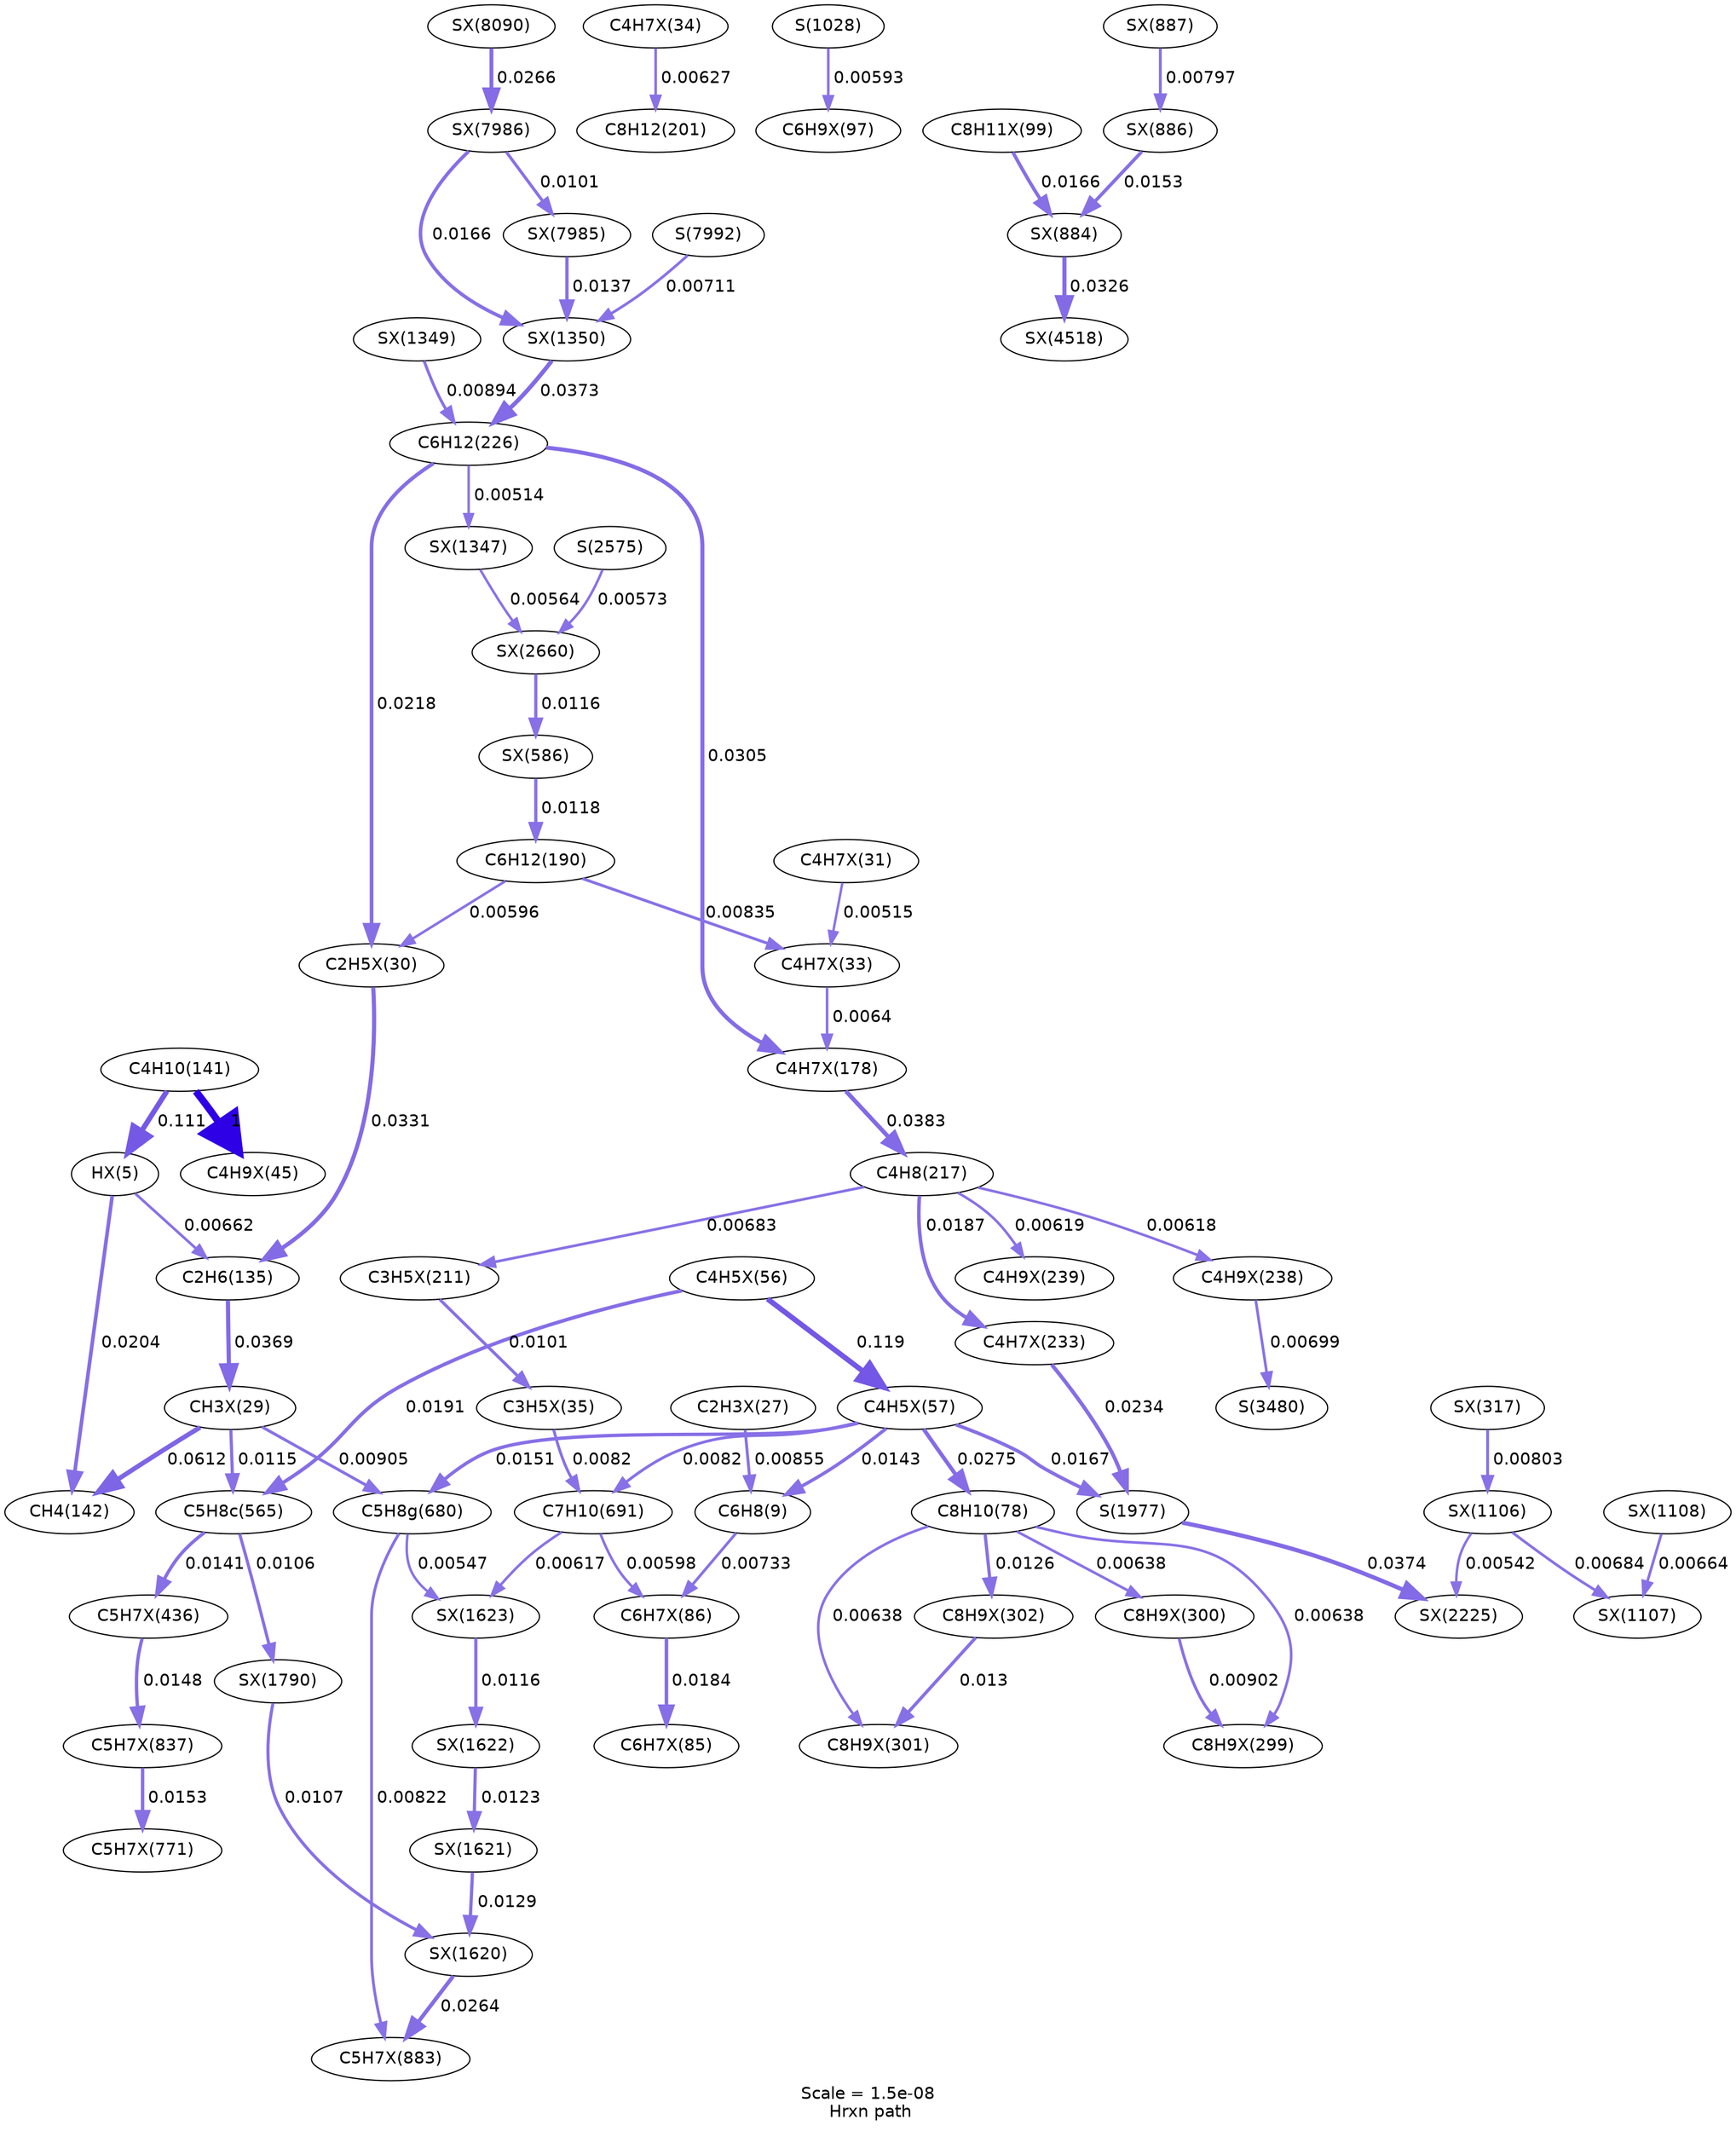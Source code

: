 digraph reaction_paths {
center=1;
s43 -> s12[fontname="Helvetica", style="setlinewidth(2.21)", arrowsize=1.11, color="0.7, 0.507, 0.9"
, label=" 0.00662"];
s43 -> s16[fontname="Helvetica", style="setlinewidth(3.06)", arrowsize=1.53, color="0.7, 0.52, 0.9"
, label=" 0.0204"];
s15 -> s43[fontname="Helvetica", style="setlinewidth(4.34)", arrowsize=2.17, color="0.7, 0.611, 0.9"
, label=" 0.111"];
s44 -> s9[fontname="Helvetica", style="setlinewidth(2.41)", arrowsize=1.2, color="0.7, 0.509, 0.9"
, label=" 0.00855"];
s61 -> s9[fontname="Helvetica", style="setlinewidth(2.79)", arrowsize=1.4, color="0.7, 0.514, 0.9"
, label=" 0.0143"];
s60 -> s61[fontname="Helvetica", style="setlinewidth(4.39)", arrowsize=2.2, color="0.7, 0.619, 0.9"
, label=" 0.119"];
s61 -> s11[fontname="Helvetica", style="setlinewidth(3.29)", arrowsize=1.64, color="0.7, 0.528, 0.9"
, label=" 0.0275"];
s61 -> s32[fontname="Helvetica", style="setlinewidth(2.83)", arrowsize=1.42, color="0.7, 0.515, 0.9"
, label=" 0.0151"];
s61 -> s35[fontname="Helvetica", style="setlinewidth(2.91)", arrowsize=1.45, color="0.7, 0.517, 0.9"
, label=" 0.0167"];
s61 -> s33[fontname="Helvetica", style="setlinewidth(2.37)", arrowsize=1.19, color="0.7, 0.508, 0.9"
, label=" 0.0082"];
s9 -> s70[fontname="Helvetica", style="setlinewidth(2.29)", arrowsize=1.14, color="0.7, 0.507, 0.9"
, label=" 0.00733"];
s60 -> s31[fontname="Helvetica", style="setlinewidth(3.01)", arrowsize=1.51, color="0.7, 0.519, 0.9"
, label=" 0.0191"];
s47 -> s12[fontname="Helvetica", style="setlinewidth(3.43)", arrowsize=1.71, color="0.7, 0.533, 0.9"
, label=" 0.0331"];
s27 -> s47[fontname="Helvetica", style="setlinewidth(3.11)", arrowsize=1.56, color="0.7, 0.522, 0.9"
, label=" 0.0218"];
s21 -> s47[fontname="Helvetica", style="setlinewidth(2.13)", arrowsize=1.07, color="0.7, 0.506, 0.9"
, label=" 0.00596"];
s12 -> s46[fontname="Helvetica", style="setlinewidth(3.51)", arrowsize=1.75, color="0.7, 0.537, 0.9"
, label=" 0.0369"];
s48 -> s50[fontname="Helvetica", style="setlinewidth(2.02)", arrowsize=1.01, color="0.7, 0.505, 0.9"
, label=" 0.00515"];
s50 -> s78[fontname="Helvetica", style="setlinewidth(2.19)", arrowsize=1.09, color="0.7, 0.506, 0.9"
, label=" 0.0064"];
s21 -> s50[fontname="Helvetica", style="setlinewidth(2.39)", arrowsize=1.19, color="0.7, 0.508, 0.9"
, label=" 0.00835"];
s51 -> s22[fontname="Helvetica", style="setlinewidth(2.17)", arrowsize=1.09, color="0.7, 0.506, 0.9"
, label=" 0.00627"];
s78 -> s24[fontname="Helvetica", style="setlinewidth(3.54)", arrowsize=1.77, color="0.7, 0.538, 0.9"
, label=" 0.0383"];
s27 -> s78[fontname="Helvetica", style="setlinewidth(3.36)", arrowsize=1.68, color="0.7, 0.53, 0.9"
, label=" 0.0305"];
s24 -> s81[fontname="Helvetica", style="setlinewidth(2.24)", arrowsize=1.12, color="0.7, 0.507, 0.9"
, label=" 0.00683"];
s24 -> s83[fontname="Helvetica", style="setlinewidth(2.99)", arrowsize=1.5, color="0.7, 0.519, 0.9"
, label=" 0.0187"];
s24 -> s85[fontname="Helvetica", style="setlinewidth(2.16)", arrowsize=1.08, color="0.7, 0.506, 0.9"
, label=" 0.00619"];
s24 -> s84[fontname="Helvetica", style="setlinewidth(2.16)", arrowsize=1.08, color="0.7, 0.506, 0.9"
, label=" 0.00618"];
s70 -> s69[fontname="Helvetica", style="setlinewidth(2.98)", arrowsize=1.49, color="0.7, 0.518, 0.9"
, label=" 0.0184"];
s33 -> s70[fontname="Helvetica", style="setlinewidth(2.14)", arrowsize=1.07, color="0.7, 0.506, 0.9"
, label=" 0.00598"];
s11 -> s91[fontname="Helvetica", style="setlinewidth(2.7)", arrowsize=1.35, color="0.7, 0.513, 0.9"
, label=" 0.0126"];
s11 -> s90[fontname="Helvetica", style="setlinewidth(2.18)", arrowsize=1.09, color="0.7, 0.506, 0.9"
, label=" 0.00638"];
s11 -> s89[fontname="Helvetica", style="setlinewidth(2.18)", arrowsize=1.09, color="0.7, 0.506, 0.9"
, label=" 0.00638"];
s11 -> s88[fontname="Helvetica", style="setlinewidth(2.18)", arrowsize=1.09, color="0.7, 0.506, 0.9"
, label=" 0.00638"];
s46 -> s16[fontname="Helvetica", style="setlinewidth(3.89)", arrowsize=1.95, color="0.7, 0.561, 0.9"
, label=" 0.0612"];
s46 -> s32[fontname="Helvetica", style="setlinewidth(2.45)", arrowsize=1.22, color="0.7, 0.509, 0.9"
, label=" 0.00905"];
s46 -> s31[fontname="Helvetica", style="setlinewidth(2.63)", arrowsize=1.31, color="0.7, 0.511, 0.9"
, label=" 0.0115"];
s34 -> s71[fontname="Helvetica", style="setlinewidth(2.13)", arrowsize=1.06, color="0.7, 0.506, 0.9"
, label=" 0.00593"];
s126 -> s27[fontname="Helvetica", style="setlinewidth(2.44)", arrowsize=1.22, color="0.7, 0.509, 0.9"
, label=" 0.00894"];
s27 -> s125[fontname="Helvetica", style="setlinewidth(2.02)", arrowsize=1.01, color="0.7, 0.505, 0.9"
, label=" 0.00514"];
s127 -> s27[fontname="Helvetica", style="setlinewidth(3.52)", arrowsize=1.76, color="0.7, 0.537, 0.9"
, label=" 0.0373"];
s81 -> s52[fontname="Helvetica", style="setlinewidth(2.53)", arrowsize=1.26, color="0.7, 0.51, 0.9"
, label=" 0.0101"];
s52 -> s33[fontname="Helvetica", style="setlinewidth(2.37)", arrowsize=1.19, color="0.7, 0.508, 0.9"
, label=" 0.0082"];
s32 -> s108[fontname="Helvetica", style="setlinewidth(2.38)", arrowsize=1.19, color="0.7, 0.508, 0.9"
, label=" 0.00822"];
s32 -> s131[fontname="Helvetica", style="setlinewidth(2.07)", arrowsize=1.03, color="0.7, 0.505, 0.9"
, label=" 0.00547"];
s31 -> s95[fontname="Helvetica", style="setlinewidth(2.79)", arrowsize=1.39, color="0.7, 0.514, 0.9"
, label=" 0.0141"];
s31 -> s134[fontname="Helvetica", style="setlinewidth(2.57)", arrowsize=1.28, color="0.7, 0.511, 0.9"
, label=" 0.0106"];
s83 -> s35[fontname="Helvetica", style="setlinewidth(3.16)", arrowsize=1.58, color="0.7, 0.523, 0.9"
, label=" 0.0234"];
s35 -> s136[fontname="Helvetica", style="setlinewidth(3.52)", arrowsize=1.76, color="0.7, 0.537, 0.9"
, label=" 0.0374"];
s15 -> s56[fontname="Helvetica", style="setlinewidth(6)", arrowsize=3, color="0.7, 1.5, 0.9"
, label=" 1"];
s91 -> s90[fontname="Helvetica", style="setlinewidth(2.72)", arrowsize=1.36, color="0.7, 0.513, 0.9"
, label=" 0.013"];
s89 -> s88[fontname="Helvetica", style="setlinewidth(2.45)", arrowsize=1.22, color="0.7, 0.509, 0.9"
, label=" 0.00902"];
s84 -> s39[fontname="Helvetica", style="setlinewidth(2.25)", arrowsize=1.13, color="0.7, 0.507, 0.9"
, label=" 0.00699"];
s95 -> s107[fontname="Helvetica", style="setlinewidth(2.82)", arrowsize=1.41, color="0.7, 0.515, 0.9"
, label=" 0.0148"];
s107 -> s106[fontname="Helvetica", style="setlinewidth(2.84)", arrowsize=1.42, color="0.7, 0.515, 0.9"
, label=" 0.0153"];
s128 -> s108[fontname="Helvetica", style="setlinewidth(3.26)", arrowsize=1.63, color="0.7, 0.526, 0.9"
, label=" 0.0264"];
s134 -> s128[fontname="Helvetica", style="setlinewidth(2.58)", arrowsize=1.29, color="0.7, 0.511, 0.9"
, label=" 0.0107"];
s129 -> s128[fontname="Helvetica", style="setlinewidth(2.72)", arrowsize=1.36, color="0.7, 0.513, 0.9"
, label=" 0.0129"];
s73 -> s109[fontname="Helvetica", style="setlinewidth(2.91)", arrowsize=1.45, color="0.7, 0.517, 0.9"
, label=" 0.0166"];
s111 -> s109[fontname="Helvetica", style="setlinewidth(2.84)", arrowsize=1.42, color="0.7, 0.515, 0.9"
, label=" 0.0153"];
s109 -> s146[fontname="Helvetica", style="setlinewidth(3.42)", arrowsize=1.71, color="0.7, 0.533, 0.9"
, label=" 0.0326"];
s112 -> s111[fontname="Helvetica", style="setlinewidth(2.35)", arrowsize=1.18, color="0.7, 0.508, 0.9"
, label=" 0.00797"];
s130 -> s129[fontname="Helvetica", style="setlinewidth(2.68)", arrowsize=1.34, color="0.7, 0.512, 0.9"
, label=" 0.0123"];
s131 -> s130[fontname="Helvetica", style="setlinewidth(2.64)", arrowsize=1.32, color="0.7, 0.512, 0.9"
, label=" 0.0116"];
s33 -> s131[fontname="Helvetica", style="setlinewidth(2.16)", arrowsize=1.08, color="0.7, 0.506, 0.9"
, label=" 0.00617"];
s103 -> s21[fontname="Helvetica", style="setlinewidth(2.65)", arrowsize=1.32, color="0.7, 0.512, 0.9"
, label=" 0.0118"];
s92 -> s117[fontname="Helvetica", style="setlinewidth(2.36)", arrowsize=1.18, color="0.7, 0.508, 0.9"
, label=" 0.00803"];
s117 -> s118[fontname="Helvetica", style="setlinewidth(2.24)", arrowsize=1.12, color="0.7, 0.507, 0.9"
, label=" 0.00684"];
s117 -> s136[fontname="Helvetica", style="setlinewidth(2.06)", arrowsize=1.03, color="0.7, 0.505, 0.9"
, label=" 0.00542"];
s119 -> s118[fontname="Helvetica", style="setlinewidth(2.21)", arrowsize=1.11, color="0.7, 0.507, 0.9"
, label=" 0.00664"];
s125 -> s137[fontname="Helvetica", style="setlinewidth(2.09)", arrowsize=1.05, color="0.7, 0.506, 0.9"
, label=" 0.00564"];
s137 -> s103[fontname="Helvetica", style="setlinewidth(2.63)", arrowsize=1.32, color="0.7, 0.512, 0.9"
, label=" 0.0116"];
s38 -> s137[fontname="Helvetica", style="setlinewidth(2.1)", arrowsize=1.05, color="0.7, 0.506, 0.9"
, label=" 0.00573"];
s153 -> s127[fontname="Helvetica", style="setlinewidth(2.91)", arrowsize=1.45, color="0.7, 0.517, 0.9"
, label=" 0.0166"];
s152 -> s127[fontname="Helvetica", style="setlinewidth(2.76)", arrowsize=1.38, color="0.7, 0.514, 0.9"
, label=" 0.0137"];
s41 -> s127[fontname="Helvetica", style="setlinewidth(2.27)", arrowsize=1.13, color="0.7, 0.507, 0.9"
, label=" 0.00711"];
s153 -> s152[fontname="Helvetica", style="setlinewidth(2.53)", arrowsize=1.27, color="0.7, 0.51, 0.9"
, label=" 0.0101"];
s154 -> s153[fontname="Helvetica", style="setlinewidth(3.26)", arrowsize=1.63, color="0.7, 0.527, 0.9"
, label=" 0.0266"];
s9 [ fontname="Helvetica", label="C6H8(9)"];
s11 [ fontname="Helvetica", label="C8H10(78)"];
s12 [ fontname="Helvetica", label="C2H6(135)"];
s15 [ fontname="Helvetica", label="C4H10(141)"];
s16 [ fontname="Helvetica", label="CH4(142)"];
s21 [ fontname="Helvetica", label="C6H12(190)"];
s22 [ fontname="Helvetica", label="C8H12(201)"];
s24 [ fontname="Helvetica", label="C4H8(217)"];
s27 [ fontname="Helvetica", label="C6H12(226)"];
s31 [ fontname="Helvetica", label="C5H8c(565)"];
s32 [ fontname="Helvetica", label="C5H8g(680)"];
s33 [ fontname="Helvetica", label="C7H10(691)"];
s34 [ fontname="Helvetica", label="S(1028)"];
s35 [ fontname="Helvetica", label="S(1977)"];
s38 [ fontname="Helvetica", label="S(2575)"];
s39 [ fontname="Helvetica", label="S(3480)"];
s41 [ fontname="Helvetica", label="S(7992)"];
s43 [ fontname="Helvetica", label="HX(5)"];
s44 [ fontname="Helvetica", label="C2H3X(27)"];
s46 [ fontname="Helvetica", label="CH3X(29)"];
s47 [ fontname="Helvetica", label="C2H5X(30)"];
s48 [ fontname="Helvetica", label="C4H7X(31)"];
s50 [ fontname="Helvetica", label="C4H7X(33)"];
s51 [ fontname="Helvetica", label="C4H7X(34)"];
s52 [ fontname="Helvetica", label="C3H5X(35)"];
s56 [ fontname="Helvetica", label="C4H9X(45)"];
s60 [ fontname="Helvetica", label="C4H5X(56)"];
s61 [ fontname="Helvetica", label="C4H5X(57)"];
s69 [ fontname="Helvetica", label="C6H7X(85)"];
s70 [ fontname="Helvetica", label="C6H7X(86)"];
s71 [ fontname="Helvetica", label="C6H9X(97)"];
s73 [ fontname="Helvetica", label="C8H11X(99)"];
s78 [ fontname="Helvetica", label="C4H7X(178)"];
s81 [ fontname="Helvetica", label="C3H5X(211)"];
s83 [ fontname="Helvetica", label="C4H7X(233)"];
s84 [ fontname="Helvetica", label="C4H9X(238)"];
s85 [ fontname="Helvetica", label="C4H9X(239)"];
s88 [ fontname="Helvetica", label="C8H9X(299)"];
s89 [ fontname="Helvetica", label="C8H9X(300)"];
s90 [ fontname="Helvetica", label="C8H9X(301)"];
s91 [ fontname="Helvetica", label="C8H9X(302)"];
s92 [ fontname="Helvetica", label="SX(317)"];
s95 [ fontname="Helvetica", label="C5H7X(436)"];
s103 [ fontname="Helvetica", label="SX(586)"];
s106 [ fontname="Helvetica", label="C5H7X(771)"];
s107 [ fontname="Helvetica", label="C5H7X(837)"];
s108 [ fontname="Helvetica", label="C5H7X(883)"];
s109 [ fontname="Helvetica", label="SX(884)"];
s111 [ fontname="Helvetica", label="SX(886)"];
s112 [ fontname="Helvetica", label="SX(887)"];
s117 [ fontname="Helvetica", label="SX(1106)"];
s118 [ fontname="Helvetica", label="SX(1107)"];
s119 [ fontname="Helvetica", label="SX(1108)"];
s125 [ fontname="Helvetica", label="SX(1347)"];
s126 [ fontname="Helvetica", label="SX(1349)"];
s127 [ fontname="Helvetica", label="SX(1350)"];
s128 [ fontname="Helvetica", label="SX(1620)"];
s129 [ fontname="Helvetica", label="SX(1621)"];
s130 [ fontname="Helvetica", label="SX(1622)"];
s131 [ fontname="Helvetica", label="SX(1623)"];
s134 [ fontname="Helvetica", label="SX(1790)"];
s136 [ fontname="Helvetica", label="SX(2225)"];
s137 [ fontname="Helvetica", label="SX(2660)"];
s146 [ fontname="Helvetica", label="SX(4518)"];
s152 [ fontname="Helvetica", label="SX(7985)"];
s153 [ fontname="Helvetica", label="SX(7986)"];
s154 [ fontname="Helvetica", label="SX(8090)"];
 label = "Scale = 1.5e-08\l Hrxn path";
 fontname = "Helvetica";
}
